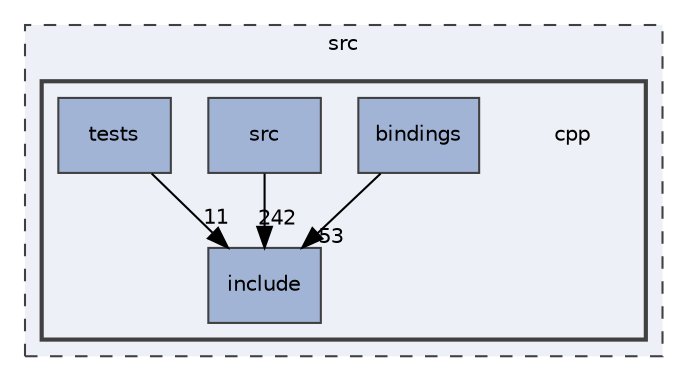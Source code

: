digraph "/__w/pairinteraction/pairinteraction/src/cpp"
{
 // INTERACTIVE_SVG=YES
 // LATEX_PDF_SIZE
  bgcolor="transparent";
  edge [fontname="Helvetica",fontsize="10",labelfontname="Helvetica",labelfontsize="10"];
  node [fontname="Helvetica",fontsize="10",shape=record];
  compound=true
  subgraph clusterdir_68267d1309a1af8e8297ef4c3efbcdba {
    graph [ bgcolor="#edf0f7", pencolor="grey25", style="filled,dashed,", label="src", fontname="Helvetica", fontsize="10", URL="dir_68267d1309a1af8e8297ef4c3efbcdba.html"]
  subgraph clusterdir_dfdbda394c3f7a3aa55229f33a559c41 {
    graph [ bgcolor="#edf0f7", pencolor="grey25", style="filled,bold,", label="", fontname="Helvetica", fontsize="10", URL="dir_dfdbda394c3f7a3aa55229f33a559c41.html"]
    dir_dfdbda394c3f7a3aa55229f33a559c41 [shape=plaintext, label="cpp"];
  dir_cc81239b5792b7ba39ceb2ed4f5fa309 [shape=box, label="bindings", style="filled,", fillcolor="#a2b4d6", color="grey25", URL="dir_cc81239b5792b7ba39ceb2ed4f5fa309.html"];
  dir_e6fb451ec9c24a28c75d00abc51f4b3c [shape=box, label="include", style="filled,", fillcolor="#a2b4d6", color="grey25", URL="dir_e6fb451ec9c24a28c75d00abc51f4b3c.html"];
  dir_d7cdddb7a4322ae7e54b11927b5877ad [shape=box, label="src", style="filled,", fillcolor="#a2b4d6", color="grey25", URL="dir_d7cdddb7a4322ae7e54b11927b5877ad.html"];
  dir_b4b1141550e8195bb1afa9cdb1a3ae83 [shape=box, label="tests", style="filled,", fillcolor="#a2b4d6", color="grey25", URL="dir_b4b1141550e8195bb1afa9cdb1a3ae83.html"];
  }
  }
  dir_cc81239b5792b7ba39ceb2ed4f5fa309->dir_e6fb451ec9c24a28c75d00abc51f4b3c [headlabel="53", labeldistance=1.5 headhref="dir_000003_000014.html"];
  dir_d7cdddb7a4322ae7e54b11927b5877ad->dir_e6fb451ec9c24a28c75d00abc51f4b3c [headlabel="242", labeldistance=1.5 headhref="dir_000026_000014.html"];
  dir_b4b1141550e8195bb1afa9cdb1a3ae83->dir_e6fb451ec9c24a28c75d00abc51f4b3c [headlabel="11", labeldistance=1.5 headhref="dir_000030_000014.html"];
}
